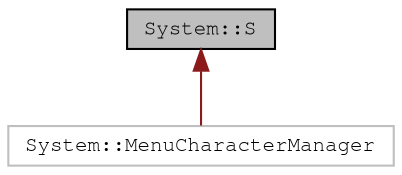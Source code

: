digraph "System::S"
{
 // LATEX_PDF_SIZE
  edge [fontname="FreeMono",fontsize="10",labelfontname="FreeMono",labelfontsize="10"];
  node [fontname="FreeMono",fontsize="10",shape=record];
  Node1 [label="System::S",height=0.2,width=0.4,color="black", fillcolor="grey75", style="filled", fontcolor="black",tooltip=" "];
  Node1 -> Node2 [dir="back",color="firebrick4",fontsize="10",style="solid",fontname="FreeMono"];
  Node2 [label="System::MenuCharacterManager",height=0.2,width=0.4,color="grey75", fillcolor="white", style="filled",URL="$class_system_1_1_menu_character_manager.html",tooltip=" "];
}

